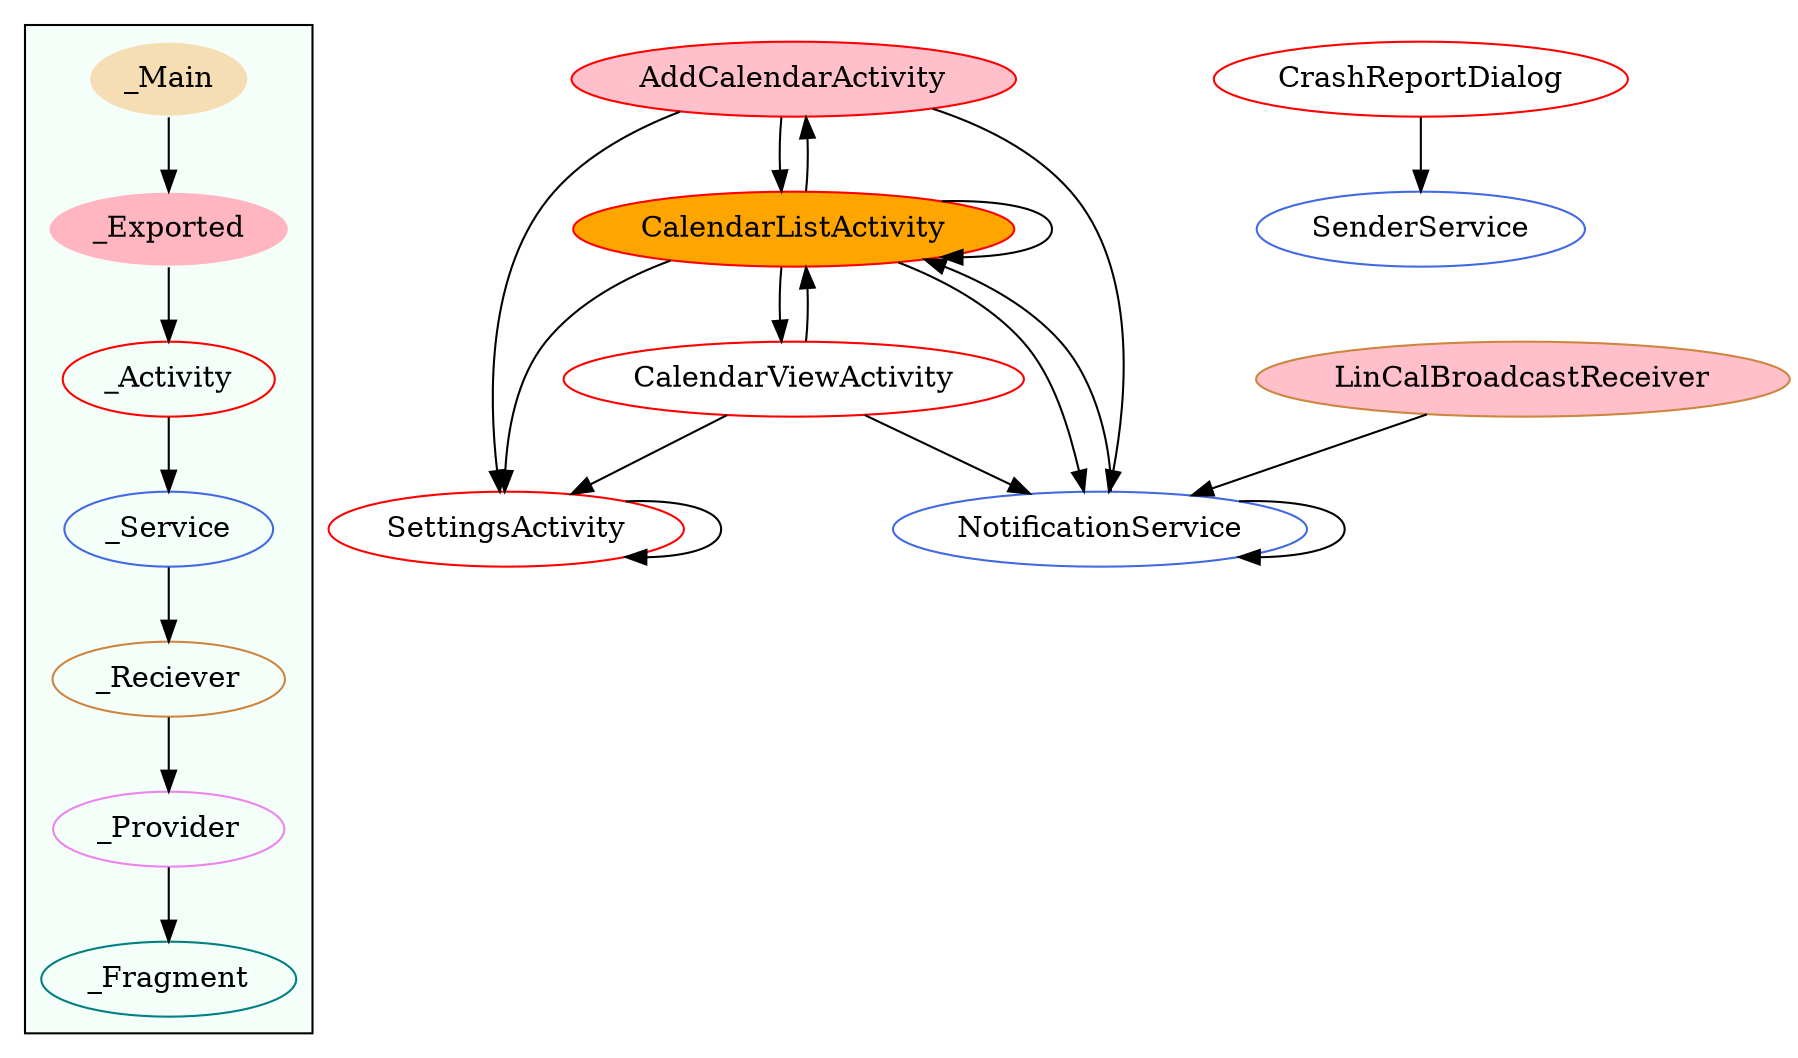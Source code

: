 digraph G {
subgraph cluster_legend{ 
bgcolor=mintcream;
_Activity[color = red];
_Service[color = royalblue];
_Provider[color = violet];
_Reciever[color = peru];
_Fragment[color = teal];
_Main[style=filled, fillcolor=wheat, color = mintcream];
_Exported[style=filled, fillcolor=lightpink, color = mintcream];
_Main -> _Exported -> _Activity -> _Service -> _Reciever -> _Provider -> _Fragment; 
}
SettingsActivity[color = red];
AddCalendarActivity[style=filled, fillcolor=pink, color = red];
CrashReportDialog[color = red];
CalendarListActivity[style=filled, fillcolor=orange, color = red];
CalendarViewActivity[color = red];
NotificationService[color = royalblue];
SenderService[color = royalblue];
LinCalBroadcastReceiver[style=filled, fillcolor=pink, color = peru];
SettingsActivity->SettingsActivity;
LinCalBroadcastReceiver->NotificationService;
AddCalendarActivity->NotificationService;
AddCalendarActivity->SettingsActivity;
AddCalendarActivity->CalendarListActivity;
NotificationService->CalendarListActivity;
NotificationService->NotificationService;
CrashReportDialog->SenderService;
CalendarListActivity->CalendarViewActivity;
CalendarListActivity->AddCalendarActivity;
CalendarListActivity->NotificationService;
CalendarListActivity->SettingsActivity;
CalendarListActivity->CalendarListActivity;
CalendarViewActivity->NotificationService;
CalendarViewActivity->CalendarListActivity;
CalendarViewActivity->SettingsActivity;
}
